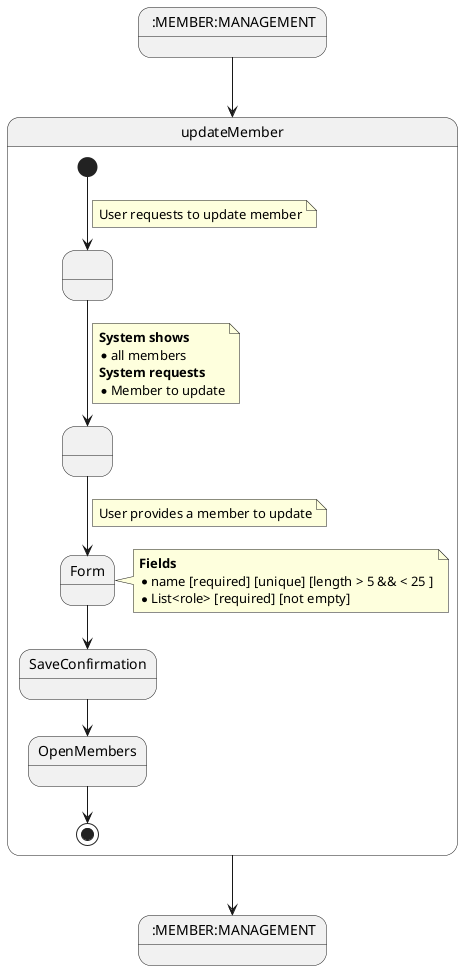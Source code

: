 @startuml

state 0 as " :MEMBER:MANAGEMENT"
state 7 as " :MEMBER:MANAGEMENT"

0 --> updateMember

state updateMember {

state 2 as " "
state 1 as " "

[*] --> 1
note on link
    User requests to update member
end note

1 --> 2
note on link
<b>System shows</b>
* all members
<b>System requests</b>
* Member to update
end note

2 --> Form
note on link
    User provides a member to update
end note

note right of Form
      <b>Fields</b>
      * name [required] [unique] [length > 5 && < 25 ]
      * List<role> [required] [not empty]
end note

Form --> SaveConfirmation

SaveConfirmation --> OpenMembers
OpenMembers --> [*]

}

updateMember --> 7
@enduml
